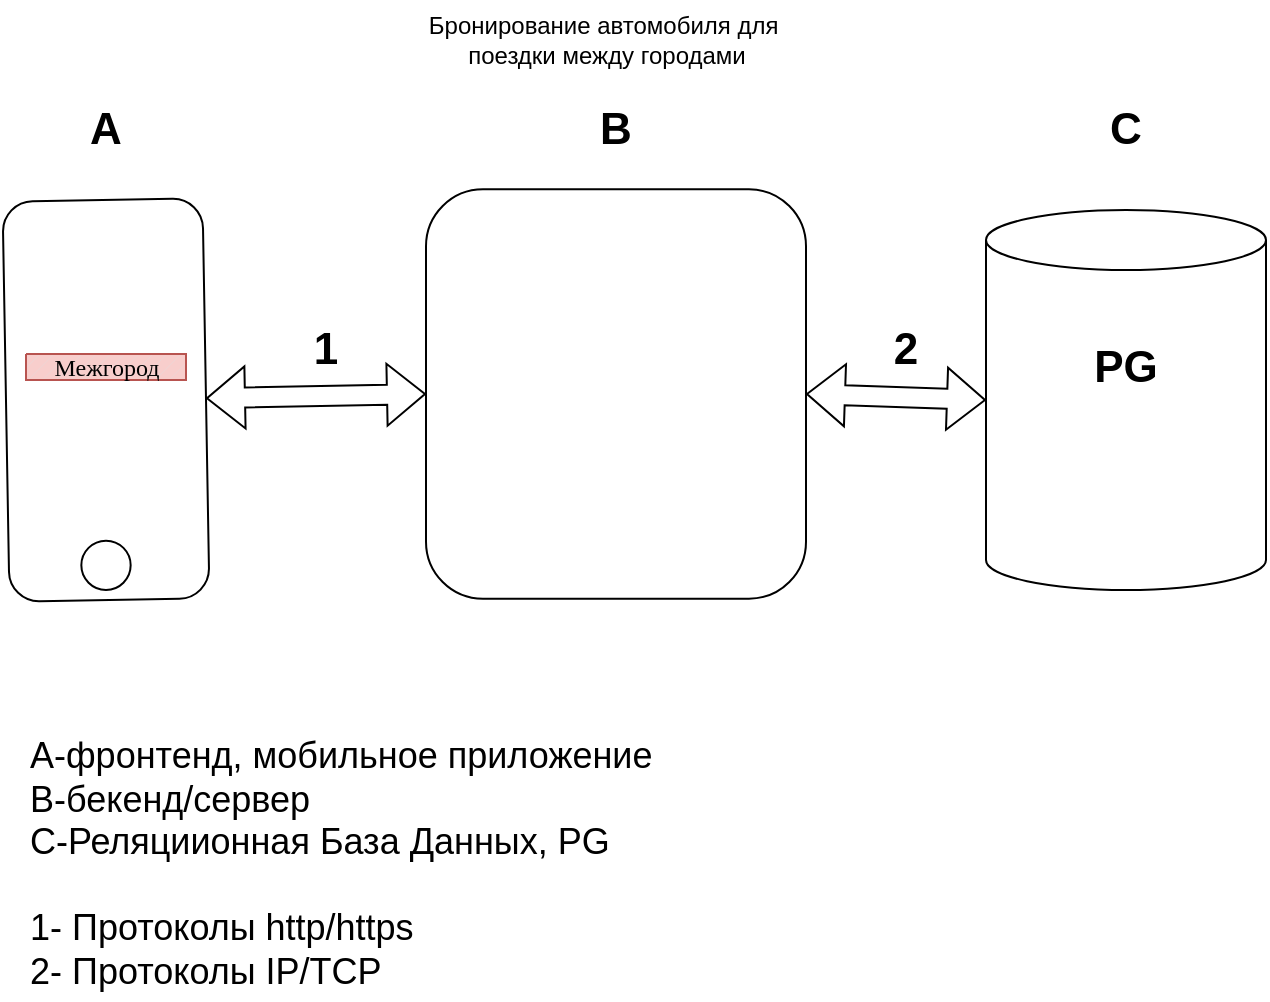 <mxfile version="24.8.3">
  <diagram name="Страница 1" id="MTmdy5buGPvok7rcEeNA">
    <mxGraphModel dx="867" dy="505" grid="1" gridSize="10" guides="1" tooltips="1" connect="1" arrows="1" fold="1" page="1" pageScale="1" pageWidth="827" pageHeight="1169" math="0" shadow="0">
      <root>
        <mxCell id="0" />
        <mxCell id="1" parent="0" />
        <mxCell id="TyosaGSSSq8F9J0Ceh0f-29" value="" style="shape=cylinder3;whiteSpace=wrap;html=1;boundedLbl=1;backgroundOutline=1;size=15;" vertex="1" parent="1">
          <mxGeometry x="620" y="215" width="140" height="190" as="geometry" />
        </mxCell>
        <mxCell id="TyosaGSSSq8F9J0Ceh0f-30" value="" style="rounded=1;whiteSpace=wrap;html=1;rotation=89;" vertex="1" parent="1">
          <mxGeometry x="80.0" y="260" width="200" height="100" as="geometry" />
        </mxCell>
        <mxCell id="TyosaGSSSq8F9J0Ceh0f-31" value="" style="ellipse;whiteSpace=wrap;html=1;aspect=fixed;" vertex="1" parent="1">
          <mxGeometry x="167.67" y="380.34" width="24.66" height="24.66" as="geometry" />
        </mxCell>
        <mxCell id="TyosaGSSSq8F9J0Ceh0f-32" value="" style="rounded=1;whiteSpace=wrap;html=1;" vertex="1" parent="1">
          <mxGeometry x="340" y="204.66" width="190" height="204.66" as="geometry" />
        </mxCell>
        <mxCell id="TyosaGSSSq8F9J0Ceh0f-33" value="A" style="text;html=1;strokeColor=none;fillColor=none;align=center;verticalAlign=middle;whiteSpace=wrap;rounded=0;fontStyle=1;fontSize=22;" vertex="1" parent="1">
          <mxGeometry x="150" y="160" width="60" height="30" as="geometry" />
        </mxCell>
        <mxCell id="TyosaGSSSq8F9J0Ceh0f-34" value="B" style="text;html=1;strokeColor=none;fillColor=none;align=center;verticalAlign=middle;whiteSpace=wrap;rounded=0;fontStyle=1;fontSize=22;" vertex="1" parent="1">
          <mxGeometry x="405" y="160" width="60" height="30" as="geometry" />
        </mxCell>
        <mxCell id="TyosaGSSSq8F9J0Ceh0f-35" value="C" style="text;html=1;strokeColor=none;fillColor=none;align=center;verticalAlign=middle;whiteSpace=wrap;rounded=0;fontStyle=1;fontSize=22;" vertex="1" parent="1">
          <mxGeometry x="660" y="160" width="60" height="30" as="geometry" />
        </mxCell>
        <mxCell id="TyosaGSSSq8F9J0Ceh0f-36" value="" style="shape=flexArrow;endArrow=classic;startArrow=classic;html=1;rounded=0;fontSize=22;exitX=0.5;exitY=0;exitDx=0;exitDy=0;entryX=0;entryY=0.5;entryDx=0;entryDy=0;" edge="1" parent="1" source="TyosaGSSSq8F9J0Ceh0f-30" target="TyosaGSSSq8F9J0Ceh0f-32">
          <mxGeometry width="100" height="100" relative="1" as="geometry">
            <mxPoint x="400" y="390" as="sourcePoint" />
            <mxPoint x="500" y="290" as="targetPoint" />
          </mxGeometry>
        </mxCell>
        <mxCell id="TyosaGSSSq8F9J0Ceh0f-37" value="" style="shape=flexArrow;endArrow=classic;startArrow=classic;html=1;rounded=0;fontSize=22;entryX=0;entryY=0.5;entryDx=0;entryDy=0;entryPerimeter=0;exitX=1;exitY=0.5;exitDx=0;exitDy=0;" edge="1" parent="1" source="TyosaGSSSq8F9J0Ceh0f-32" target="TyosaGSSSq8F9J0Ceh0f-29">
          <mxGeometry width="100" height="100" relative="1" as="geometry">
            <mxPoint x="400" y="390" as="sourcePoint" />
            <mxPoint x="500" y="290" as="targetPoint" />
          </mxGeometry>
        </mxCell>
        <mxCell id="TyosaGSSSq8F9J0Ceh0f-38" value="&lt;b&gt;1&lt;/b&gt;" style="text;html=1;strokeColor=none;fillColor=none;align=center;verticalAlign=middle;whiteSpace=wrap;rounded=0;fontSize=22;" vertex="1" parent="1">
          <mxGeometry x="260" y="270" width="60" height="30" as="geometry" />
        </mxCell>
        <mxCell id="TyosaGSSSq8F9J0Ceh0f-39" value="&lt;b&gt;2&lt;/b&gt;" style="text;html=1;strokeColor=none;fillColor=none;align=center;verticalAlign=middle;whiteSpace=wrap;rounded=0;fontSize=22;" vertex="1" parent="1">
          <mxGeometry x="550" y="270" width="60" height="30" as="geometry" />
        </mxCell>
        <mxCell id="TyosaGSSSq8F9J0Ceh0f-40" value="A-фронтенд, мобильное приложение&lt;br style=&quot;font-size: 18px;&quot;&gt;B-бекенд/сервер&lt;br style=&quot;font-size: 18px;&quot;&gt;C-Реляциионная База Данных, PG&lt;br style=&quot;font-size: 18px;&quot;&gt;" style="text;html=1;strokeColor=none;fillColor=none;align=left;verticalAlign=middle;whiteSpace=wrap;rounded=0;fontSize=18;" vertex="1" parent="1">
          <mxGeometry x="140" y="460" width="440" height="100" as="geometry" />
        </mxCell>
        <mxCell id="TyosaGSSSq8F9J0Ceh0f-41" value="PG" style="text;html=1;strokeColor=none;fillColor=none;align=center;verticalAlign=middle;whiteSpace=wrap;rounded=0;fontSize=22;fontStyle=1" vertex="1" parent="1">
          <mxGeometry x="660" y="278.5" width="60" height="30" as="geometry" />
        </mxCell>
        <mxCell id="TyosaGSSSq8F9J0Ceh0f-42" value="1- Протоколы http/https&lt;br style=&quot;font-size: 18px;&quot;&gt;2- Протоколы IP/TCP" style="text;html=1;strokeColor=none;fillColor=none;align=left;verticalAlign=middle;whiteSpace=wrap;rounded=0;fontSize=18;" vertex="1" parent="1">
          <mxGeometry x="140" y="560" width="390" height="50" as="geometry" />
        </mxCell>
        <mxCell id="TyosaGSSSq8F9J0Ceh0f-43" value="Межгород" style="verticalLabelPosition=middle;verticalAlign=middle;html=1;shape=mxgraph.basic.patternFillRect;fillStyle=diag;step=5;fillStrokeWidth=0.2;fillStrokeColor=#dddddd;labelPosition=center;align=center;fillColor=#f8cecc;strokeColor=#b85450;fontFamily=Comic Sans MS;rounded=1;" vertex="1" parent="1">
          <mxGeometry x="140" y="287" width="80" height="13" as="geometry" />
        </mxCell>
        <mxCell id="TyosaGSSSq8F9J0Ceh0f-44" value="Бронирование автомобиля для&amp;nbsp;&lt;div&gt;поездки между городами&lt;/div&gt;" style="text;html=1;align=center;verticalAlign=middle;resizable=0;points=[];autosize=1;strokeColor=none;fillColor=none;" vertex="1" parent="1">
          <mxGeometry x="330" y="110" width="200" height="40" as="geometry" />
        </mxCell>
      </root>
    </mxGraphModel>
  </diagram>
</mxfile>
